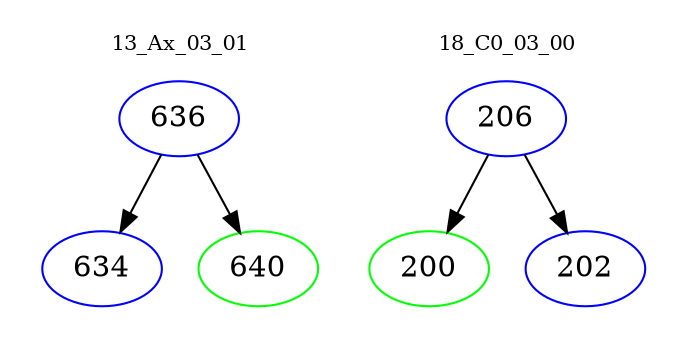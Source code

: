 digraph{
subgraph cluster_0 {
color = white
label = "13_Ax_03_01";
fontsize=10;
T0_636 [label="636", color="blue"]
T0_636 -> T0_634 [color="black"]
T0_634 [label="634", color="blue"]
T0_636 -> T0_640 [color="black"]
T0_640 [label="640", color="green"]
}
subgraph cluster_1 {
color = white
label = "18_C0_03_00";
fontsize=10;
T1_206 [label="206", color="blue"]
T1_206 -> T1_200 [color="black"]
T1_200 [label="200", color="green"]
T1_206 -> T1_202 [color="black"]
T1_202 [label="202", color="blue"]
}
}
